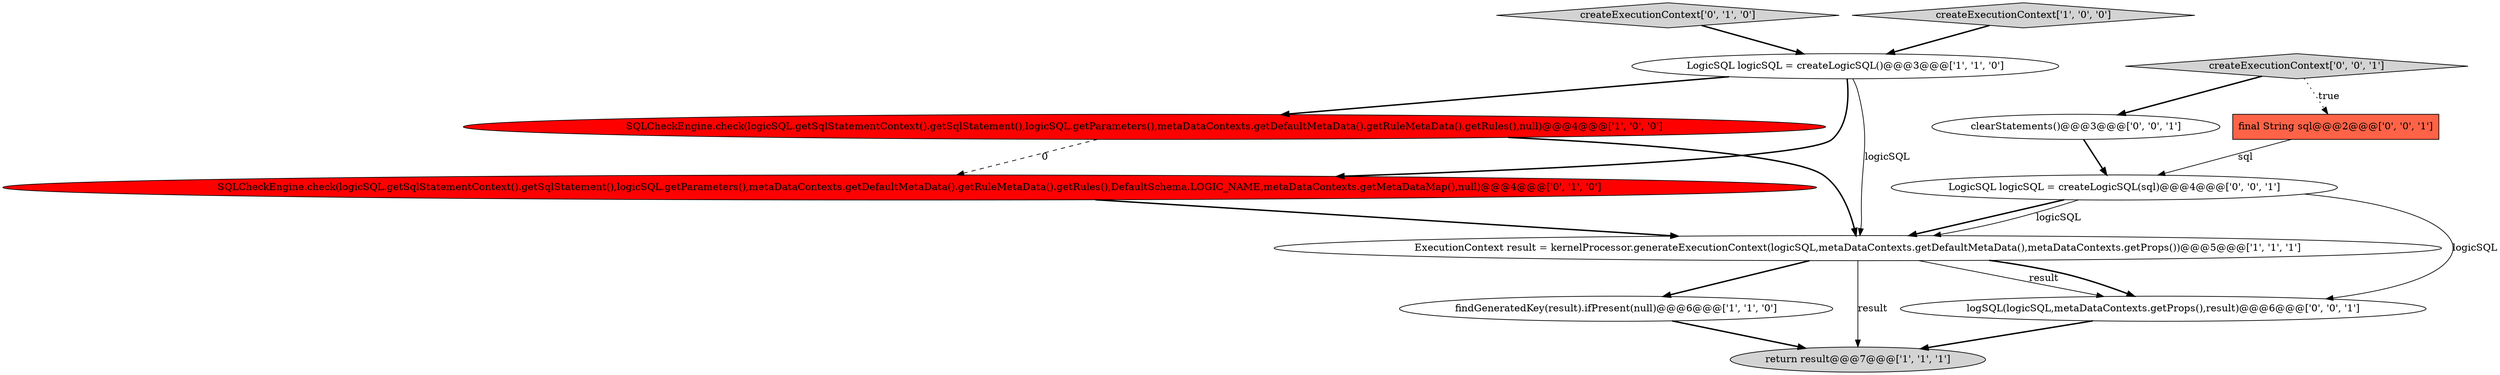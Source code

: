 digraph {
8 [style = filled, label = "clearStatements()@@@3@@@['0', '0', '1']", fillcolor = white, shape = ellipse image = "AAA0AAABBB3BBB"];
7 [style = filled, label = "createExecutionContext['0', '1', '0']", fillcolor = lightgray, shape = diamond image = "AAA0AAABBB2BBB"];
4 [style = filled, label = "SQLCheckEngine.check(logicSQL.getSqlStatementContext().getSqlStatement(),logicSQL.getParameters(),metaDataContexts.getDefaultMetaData().getRuleMetaData().getRules(),null)@@@4@@@['1', '0', '0']", fillcolor = red, shape = ellipse image = "AAA1AAABBB1BBB"];
0 [style = filled, label = "findGeneratedKey(result).ifPresent(null)@@@6@@@['1', '1', '0']", fillcolor = white, shape = ellipse image = "AAA0AAABBB1BBB"];
9 [style = filled, label = "createExecutionContext['0', '0', '1']", fillcolor = lightgray, shape = diamond image = "AAA0AAABBB3BBB"];
5 [style = filled, label = "LogicSQL logicSQL = createLogicSQL()@@@3@@@['1', '1', '0']", fillcolor = white, shape = ellipse image = "AAA0AAABBB1BBB"];
10 [style = filled, label = "final String sql@@@2@@@['0', '0', '1']", fillcolor = tomato, shape = box image = "AAA0AAABBB3BBB"];
6 [style = filled, label = "SQLCheckEngine.check(logicSQL.getSqlStatementContext().getSqlStatement(),logicSQL.getParameters(),metaDataContexts.getDefaultMetaData().getRuleMetaData().getRules(),DefaultSchema.LOGIC_NAME,metaDataContexts.getMetaDataMap(),null)@@@4@@@['0', '1', '0']", fillcolor = red, shape = ellipse image = "AAA1AAABBB2BBB"];
11 [style = filled, label = "LogicSQL logicSQL = createLogicSQL(sql)@@@4@@@['0', '0', '1']", fillcolor = white, shape = ellipse image = "AAA0AAABBB3BBB"];
1 [style = filled, label = "return result@@@7@@@['1', '1', '1']", fillcolor = lightgray, shape = ellipse image = "AAA0AAABBB1BBB"];
3 [style = filled, label = "createExecutionContext['1', '0', '0']", fillcolor = lightgray, shape = diamond image = "AAA0AAABBB1BBB"];
12 [style = filled, label = "logSQL(logicSQL,metaDataContexts.getProps(),result)@@@6@@@['0', '0', '1']", fillcolor = white, shape = ellipse image = "AAA0AAABBB3BBB"];
2 [style = filled, label = "ExecutionContext result = kernelProcessor.generateExecutionContext(logicSQL,metaDataContexts.getDefaultMetaData(),metaDataContexts.getProps())@@@5@@@['1', '1', '1']", fillcolor = white, shape = ellipse image = "AAA0AAABBB1BBB"];
10->11 [style = solid, label="sql"];
4->2 [style = bold, label=""];
2->12 [style = solid, label="result"];
9->8 [style = bold, label=""];
12->1 [style = bold, label=""];
4->6 [style = dashed, label="0"];
11->2 [style = bold, label=""];
2->12 [style = bold, label=""];
11->2 [style = solid, label="logicSQL"];
6->2 [style = bold, label=""];
3->5 [style = bold, label=""];
2->0 [style = bold, label=""];
7->5 [style = bold, label=""];
2->1 [style = solid, label="result"];
5->6 [style = bold, label=""];
0->1 [style = bold, label=""];
5->4 [style = bold, label=""];
11->12 [style = solid, label="logicSQL"];
9->10 [style = dotted, label="true"];
8->11 [style = bold, label=""];
5->2 [style = solid, label="logicSQL"];
}
